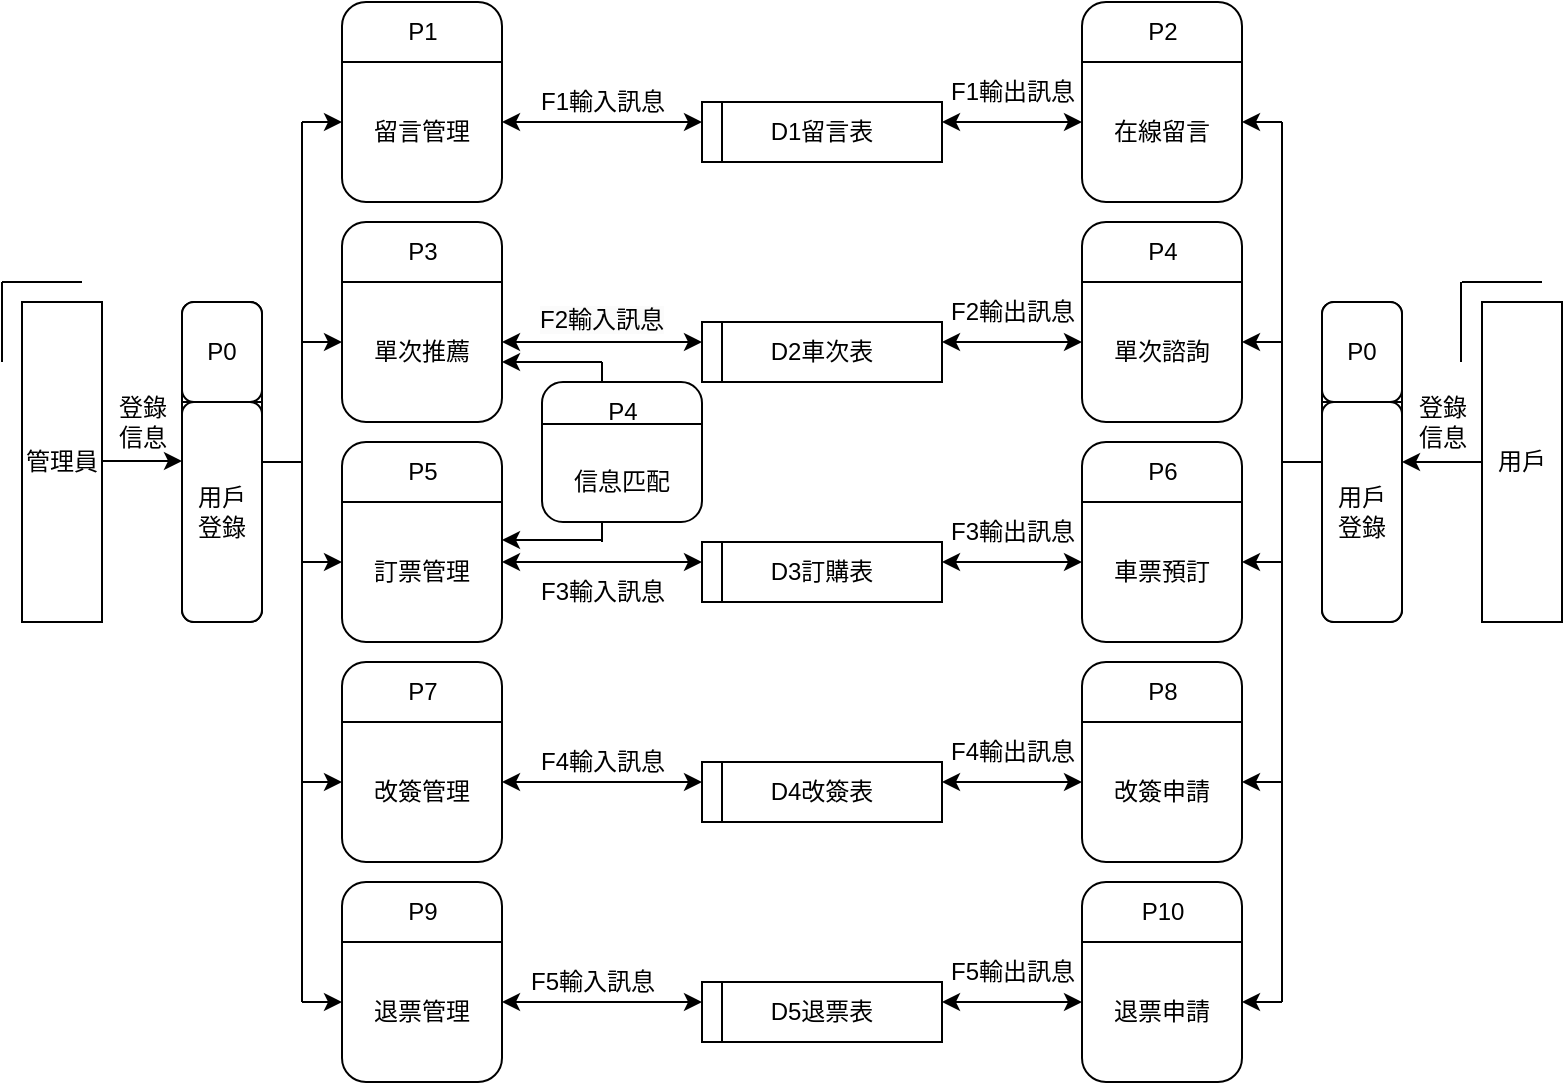 <mxfile version="22.1.16" type="github">
  <diagram name="第 1 页" id="zp1J_9PAWuD9TInZalSS">
    <mxGraphModel dx="1050" dy="522" grid="1" gridSize="10" guides="1" tooltips="1" connect="1" arrows="1" fold="1" page="1" pageScale="1" pageWidth="827" pageHeight="1169" math="0" shadow="0">
      <root>
        <mxCell id="0" />
        <mxCell id="1" parent="0" />
        <mxCell id="sT8FcXk763uW2nM7d11g-11" value="" style="group" vertex="1" connectable="0" parent="1">
          <mxGeometry x="120" y="160" width="40" height="160" as="geometry" />
        </mxCell>
        <mxCell id="sT8FcXk763uW2nM7d11g-9" value="" style="rounded=1;whiteSpace=wrap;html=1;direction=south;" vertex="1" parent="sT8FcXk763uW2nM7d11g-11">
          <mxGeometry width="40" height="160" as="geometry" />
        </mxCell>
        <mxCell id="sT8FcXk763uW2nM7d11g-10" value="" style="endArrow=none;html=1;rounded=0;" edge="1" parent="sT8FcXk763uW2nM7d11g-11">
          <mxGeometry width="50" height="50" relative="1" as="geometry">
            <mxPoint y="49.997" as="sourcePoint" />
            <mxPoint x="40" y="50" as="targetPoint" />
          </mxGeometry>
        </mxCell>
        <mxCell id="sT8FcXk763uW2nM7d11g-17" value="P0" style="rounded=1;whiteSpace=wrap;html=1;direction=south;" vertex="1" parent="sT8FcXk763uW2nM7d11g-11">
          <mxGeometry width="40" height="50" as="geometry" />
        </mxCell>
        <mxCell id="sT8FcXk763uW2nM7d11g-18" value="用戶&lt;br&gt;登錄" style="rounded=1;whiteSpace=wrap;html=1;direction=south;" vertex="1" parent="sT8FcXk763uW2nM7d11g-11">
          <mxGeometry y="50" width="40" height="110" as="geometry" />
        </mxCell>
        <mxCell id="sT8FcXk763uW2nM7d11g-12" value="管理員" style="rounded=0;whiteSpace=wrap;html=1;direction=south;" vertex="1" parent="1">
          <mxGeometry x="40" y="160" width="40" height="160" as="geometry" />
        </mxCell>
        <mxCell id="sT8FcXk763uW2nM7d11g-13" value="" style="endArrow=none;html=1;rounded=0;" edge="1" parent="1">
          <mxGeometry width="50" height="50" relative="1" as="geometry">
            <mxPoint x="30" y="150" as="sourcePoint" />
            <mxPoint x="30" y="190" as="targetPoint" />
          </mxGeometry>
        </mxCell>
        <mxCell id="sT8FcXk763uW2nM7d11g-14" value="" style="endArrow=none;html=1;rounded=0;" edge="1" parent="1">
          <mxGeometry width="50" height="50" relative="1" as="geometry">
            <mxPoint x="30" y="149.997" as="sourcePoint" />
            <mxPoint x="70" y="150" as="targetPoint" />
          </mxGeometry>
        </mxCell>
        <mxCell id="sT8FcXk763uW2nM7d11g-15" value="" style="endArrow=classic;html=1;rounded=0;" edge="1" parent="1">
          <mxGeometry width="50" height="50" relative="1" as="geometry">
            <mxPoint x="80" y="239.5" as="sourcePoint" />
            <mxPoint x="120" y="239.5" as="targetPoint" />
          </mxGeometry>
        </mxCell>
        <mxCell id="sT8FcXk763uW2nM7d11g-16" value="&lt;font style=&quot;font-size: 12px;&quot;&gt;登錄&lt;br style=&quot;&quot;&gt;信息&lt;/font&gt;" style="text;html=1;align=center;verticalAlign=middle;resizable=0;points=[];autosize=1;strokeColor=none;fillColor=none;fontSize=10;" vertex="1" parent="1">
          <mxGeometry x="75" y="200" width="50" height="40" as="geometry" />
        </mxCell>
        <mxCell id="sT8FcXk763uW2nM7d11g-34" value="" style="group" vertex="1" connectable="0" parent="1">
          <mxGeometry x="690" y="160" width="40" height="160" as="geometry" />
        </mxCell>
        <mxCell id="sT8FcXk763uW2nM7d11g-35" value="" style="rounded=1;whiteSpace=wrap;html=1;direction=south;" vertex="1" parent="sT8FcXk763uW2nM7d11g-34">
          <mxGeometry width="40" height="160" as="geometry" />
        </mxCell>
        <mxCell id="sT8FcXk763uW2nM7d11g-36" value="" style="endArrow=none;html=1;rounded=0;" edge="1" parent="sT8FcXk763uW2nM7d11g-34">
          <mxGeometry width="50" height="50" relative="1" as="geometry">
            <mxPoint y="49.997" as="sourcePoint" />
            <mxPoint x="40" y="50" as="targetPoint" />
          </mxGeometry>
        </mxCell>
        <mxCell id="sT8FcXk763uW2nM7d11g-37" value="P0" style="rounded=1;whiteSpace=wrap;html=1;direction=south;" vertex="1" parent="sT8FcXk763uW2nM7d11g-34">
          <mxGeometry width="40" height="50" as="geometry" />
        </mxCell>
        <mxCell id="sT8FcXk763uW2nM7d11g-38" value="用戶&lt;br&gt;登錄" style="rounded=1;whiteSpace=wrap;html=1;direction=south;" vertex="1" parent="sT8FcXk763uW2nM7d11g-34">
          <mxGeometry y="50" width="40" height="110" as="geometry" />
        </mxCell>
        <mxCell id="sT8FcXk763uW2nM7d11g-39" value="用戶" style="rounded=0;whiteSpace=wrap;html=1;direction=south;" vertex="1" parent="1">
          <mxGeometry x="770" y="160" width="40" height="160" as="geometry" />
        </mxCell>
        <mxCell id="sT8FcXk763uW2nM7d11g-40" value="" style="endArrow=none;html=1;rounded=0;" edge="1" parent="1">
          <mxGeometry width="50" height="50" relative="1" as="geometry">
            <mxPoint x="759.5" y="150" as="sourcePoint" />
            <mxPoint x="759.5" y="190" as="targetPoint" />
          </mxGeometry>
        </mxCell>
        <mxCell id="sT8FcXk763uW2nM7d11g-41" value="" style="endArrow=none;html=1;rounded=0;" edge="1" parent="1">
          <mxGeometry width="50" height="50" relative="1" as="geometry">
            <mxPoint x="760" y="149.997" as="sourcePoint" />
            <mxPoint x="800" y="150" as="targetPoint" />
          </mxGeometry>
        </mxCell>
        <mxCell id="sT8FcXk763uW2nM7d11g-42" value="" style="endArrow=classic;html=1;rounded=0;" edge="1" parent="1">
          <mxGeometry width="50" height="50" relative="1" as="geometry">
            <mxPoint x="770" y="240" as="sourcePoint" />
            <mxPoint x="730" y="240" as="targetPoint" />
          </mxGeometry>
        </mxCell>
        <mxCell id="sT8FcXk763uW2nM7d11g-43" value="&lt;font style=&quot;font-size: 12px;&quot;&gt;登錄&lt;br style=&quot;&quot;&gt;信息&lt;/font&gt;" style="text;html=1;align=center;verticalAlign=middle;resizable=0;points=[];autosize=1;strokeColor=none;fillColor=none;fontSize=12;" vertex="1" parent="1">
          <mxGeometry x="725" y="200" width="50" height="40" as="geometry" />
        </mxCell>
        <mxCell id="sT8FcXk763uW2nM7d11g-82" value="" style="group" vertex="1" connectable="0" parent="1">
          <mxGeometry x="200" y="10" width="80" height="100" as="geometry" />
        </mxCell>
        <mxCell id="sT8FcXk763uW2nM7d11g-66" value="&lt;br&gt;&lt;br&gt;留言管理" style="rounded=1;whiteSpace=wrap;html=1;direction=south;" vertex="1" parent="sT8FcXk763uW2nM7d11g-82">
          <mxGeometry width="80" height="100" as="geometry" />
        </mxCell>
        <mxCell id="sT8FcXk763uW2nM7d11g-68" value="" style="endArrow=none;html=1;rounded=0;" edge="1" parent="sT8FcXk763uW2nM7d11g-82">
          <mxGeometry width="50" height="50" relative="1" as="geometry">
            <mxPoint y="30" as="sourcePoint" />
            <mxPoint x="80" y="30" as="targetPoint" />
          </mxGeometry>
        </mxCell>
        <mxCell id="sT8FcXk763uW2nM7d11g-69" value="P1" style="text;html=1;align=center;verticalAlign=middle;resizable=0;points=[];autosize=1;strokeColor=none;fillColor=none;" vertex="1" parent="sT8FcXk763uW2nM7d11g-82">
          <mxGeometry x="20" width="40" height="30" as="geometry" />
        </mxCell>
        <mxCell id="sT8FcXk763uW2nM7d11g-83" value="" style="group" vertex="1" connectable="0" parent="1">
          <mxGeometry x="200" y="120" width="80" height="100" as="geometry" />
        </mxCell>
        <mxCell id="sT8FcXk763uW2nM7d11g-84" value="&lt;br&gt;&lt;br&gt;單次推薦" style="rounded=1;whiteSpace=wrap;html=1;direction=south;" vertex="1" parent="sT8FcXk763uW2nM7d11g-83">
          <mxGeometry width="80" height="100" as="geometry" />
        </mxCell>
        <mxCell id="sT8FcXk763uW2nM7d11g-85" value="" style="endArrow=none;html=1;rounded=0;" edge="1" parent="sT8FcXk763uW2nM7d11g-83">
          <mxGeometry width="50" height="50" relative="1" as="geometry">
            <mxPoint y="30" as="sourcePoint" />
            <mxPoint x="80" y="30" as="targetPoint" />
          </mxGeometry>
        </mxCell>
        <mxCell id="sT8FcXk763uW2nM7d11g-86" value="P3" style="text;html=1;align=center;verticalAlign=middle;resizable=0;points=[];autosize=1;strokeColor=none;fillColor=none;" vertex="1" parent="sT8FcXk763uW2nM7d11g-83">
          <mxGeometry x="20" width="40" height="30" as="geometry" />
        </mxCell>
        <mxCell id="sT8FcXk763uW2nM7d11g-87" value="" style="group" vertex="1" connectable="0" parent="1">
          <mxGeometry x="200" y="230" width="80" height="100" as="geometry" />
        </mxCell>
        <mxCell id="sT8FcXk763uW2nM7d11g-88" value="&lt;br&gt;&lt;br&gt;訂票管理" style="rounded=1;whiteSpace=wrap;html=1;direction=south;" vertex="1" parent="sT8FcXk763uW2nM7d11g-87">
          <mxGeometry width="80" height="100" as="geometry" />
        </mxCell>
        <mxCell id="sT8FcXk763uW2nM7d11g-89" value="" style="endArrow=none;html=1;rounded=0;" edge="1" parent="sT8FcXk763uW2nM7d11g-87">
          <mxGeometry width="50" height="50" relative="1" as="geometry">
            <mxPoint y="30" as="sourcePoint" />
            <mxPoint x="80" y="30" as="targetPoint" />
          </mxGeometry>
        </mxCell>
        <mxCell id="sT8FcXk763uW2nM7d11g-90" value="P5" style="text;html=1;align=center;verticalAlign=middle;resizable=0;points=[];autosize=1;strokeColor=none;fillColor=none;" vertex="1" parent="sT8FcXk763uW2nM7d11g-87">
          <mxGeometry x="20" width="40" height="30" as="geometry" />
        </mxCell>
        <mxCell id="sT8FcXk763uW2nM7d11g-91" value="" style="group" vertex="1" connectable="0" parent="1">
          <mxGeometry x="200" y="340" width="80" height="100" as="geometry" />
        </mxCell>
        <mxCell id="sT8FcXk763uW2nM7d11g-92" value="&lt;br&gt;&lt;br&gt;改簽管理" style="rounded=1;whiteSpace=wrap;html=1;direction=south;" vertex="1" parent="sT8FcXk763uW2nM7d11g-91">
          <mxGeometry width="80" height="100" as="geometry" />
        </mxCell>
        <mxCell id="sT8FcXk763uW2nM7d11g-93" value="" style="endArrow=none;html=1;rounded=0;" edge="1" parent="sT8FcXk763uW2nM7d11g-91">
          <mxGeometry width="50" height="50" relative="1" as="geometry">
            <mxPoint y="30" as="sourcePoint" />
            <mxPoint x="80" y="30" as="targetPoint" />
          </mxGeometry>
        </mxCell>
        <mxCell id="sT8FcXk763uW2nM7d11g-94" value="P7" style="text;html=1;align=center;verticalAlign=middle;resizable=0;points=[];autosize=1;strokeColor=none;fillColor=none;" vertex="1" parent="sT8FcXk763uW2nM7d11g-91">
          <mxGeometry x="20" width="40" height="30" as="geometry" />
        </mxCell>
        <mxCell id="sT8FcXk763uW2nM7d11g-95" value="" style="group" vertex="1" connectable="0" parent="1">
          <mxGeometry x="200" y="450" width="80" height="100" as="geometry" />
        </mxCell>
        <mxCell id="sT8FcXk763uW2nM7d11g-96" value="&lt;br&gt;&lt;br&gt;退票管理" style="rounded=1;whiteSpace=wrap;html=1;direction=south;" vertex="1" parent="sT8FcXk763uW2nM7d11g-95">
          <mxGeometry width="80" height="100" as="geometry" />
        </mxCell>
        <mxCell id="sT8FcXk763uW2nM7d11g-97" value="" style="endArrow=none;html=1;rounded=0;" edge="1" parent="sT8FcXk763uW2nM7d11g-95">
          <mxGeometry width="50" height="50" relative="1" as="geometry">
            <mxPoint y="30" as="sourcePoint" />
            <mxPoint x="80" y="30" as="targetPoint" />
          </mxGeometry>
        </mxCell>
        <mxCell id="sT8FcXk763uW2nM7d11g-98" value="P9" style="text;html=1;align=center;verticalAlign=middle;resizable=0;points=[];autosize=1;strokeColor=none;fillColor=none;" vertex="1" parent="sT8FcXk763uW2nM7d11g-95">
          <mxGeometry x="20" width="40" height="30" as="geometry" />
        </mxCell>
        <mxCell id="sT8FcXk763uW2nM7d11g-99" value="" style="endArrow=classic;html=1;rounded=0;" edge="1" parent="1">
          <mxGeometry width="50" height="50" relative="1" as="geometry">
            <mxPoint x="180" y="70" as="sourcePoint" />
            <mxPoint x="200" y="70" as="targetPoint" />
          </mxGeometry>
        </mxCell>
        <mxCell id="sT8FcXk763uW2nM7d11g-112" value="" style="endArrow=classic;html=1;rounded=0;" edge="1" parent="1">
          <mxGeometry width="50" height="50" relative="1" as="geometry">
            <mxPoint x="180" y="180" as="sourcePoint" />
            <mxPoint x="200" y="180" as="targetPoint" />
          </mxGeometry>
        </mxCell>
        <mxCell id="sT8FcXk763uW2nM7d11g-113" value="" style="endArrow=classic;html=1;rounded=0;" edge="1" parent="1">
          <mxGeometry width="50" height="50" relative="1" as="geometry">
            <mxPoint x="180" y="290" as="sourcePoint" />
            <mxPoint x="200" y="290" as="targetPoint" />
          </mxGeometry>
        </mxCell>
        <mxCell id="sT8FcXk763uW2nM7d11g-114" value="" style="endArrow=classic;html=1;rounded=0;" edge="1" parent="1">
          <mxGeometry width="50" height="50" relative="1" as="geometry">
            <mxPoint x="180" y="400" as="sourcePoint" />
            <mxPoint x="200" y="400" as="targetPoint" />
          </mxGeometry>
        </mxCell>
        <mxCell id="sT8FcXk763uW2nM7d11g-115" value="" style="endArrow=classic;html=1;rounded=0;" edge="1" parent="1">
          <mxGeometry width="50" height="50" relative="1" as="geometry">
            <mxPoint x="180" y="510" as="sourcePoint" />
            <mxPoint x="200" y="510" as="targetPoint" />
          </mxGeometry>
        </mxCell>
        <mxCell id="sT8FcXk763uW2nM7d11g-116" value="" style="endArrow=none;html=1;rounded=0;" edge="1" parent="1">
          <mxGeometry width="50" height="50" relative="1" as="geometry">
            <mxPoint x="180" y="510" as="sourcePoint" />
            <mxPoint x="180" y="70" as="targetPoint" />
          </mxGeometry>
        </mxCell>
        <mxCell id="sT8FcXk763uW2nM7d11g-117" value="" style="endArrow=none;html=1;rounded=0;" edge="1" parent="1">
          <mxGeometry width="50" height="50" relative="1" as="geometry">
            <mxPoint x="160" y="240" as="sourcePoint" />
            <mxPoint x="180" y="240" as="targetPoint" />
          </mxGeometry>
        </mxCell>
        <mxCell id="sT8FcXk763uW2nM7d11g-123" value="" style="group" vertex="1" connectable="0" parent="1">
          <mxGeometry x="570" y="10" width="80" height="100" as="geometry" />
        </mxCell>
        <mxCell id="sT8FcXk763uW2nM7d11g-124" value="&lt;br&gt;&lt;br&gt;在線留言" style="rounded=1;whiteSpace=wrap;html=1;direction=south;" vertex="1" parent="sT8FcXk763uW2nM7d11g-123">
          <mxGeometry width="80" height="100" as="geometry" />
        </mxCell>
        <mxCell id="sT8FcXk763uW2nM7d11g-125" value="" style="endArrow=none;html=1;rounded=0;" edge="1" parent="sT8FcXk763uW2nM7d11g-123">
          <mxGeometry width="50" height="50" relative="1" as="geometry">
            <mxPoint y="30" as="sourcePoint" />
            <mxPoint x="80" y="30" as="targetPoint" />
          </mxGeometry>
        </mxCell>
        <mxCell id="sT8FcXk763uW2nM7d11g-126" value="P2" style="text;html=1;align=center;verticalAlign=middle;resizable=0;points=[];autosize=1;strokeColor=none;fillColor=none;" vertex="1" parent="sT8FcXk763uW2nM7d11g-123">
          <mxGeometry x="20" width="40" height="30" as="geometry" />
        </mxCell>
        <mxCell id="sT8FcXk763uW2nM7d11g-127" value="" style="group" vertex="1" connectable="0" parent="1">
          <mxGeometry x="570" y="120" width="80" height="100" as="geometry" />
        </mxCell>
        <mxCell id="sT8FcXk763uW2nM7d11g-128" value="&lt;br&gt;&lt;br&gt;單次諮詢" style="rounded=1;whiteSpace=wrap;html=1;direction=south;" vertex="1" parent="sT8FcXk763uW2nM7d11g-127">
          <mxGeometry width="80" height="100" as="geometry" />
        </mxCell>
        <mxCell id="sT8FcXk763uW2nM7d11g-129" value="" style="endArrow=none;html=1;rounded=0;" edge="1" parent="sT8FcXk763uW2nM7d11g-127">
          <mxGeometry width="50" height="50" relative="1" as="geometry">
            <mxPoint y="30" as="sourcePoint" />
            <mxPoint x="80" y="30" as="targetPoint" />
          </mxGeometry>
        </mxCell>
        <mxCell id="sT8FcXk763uW2nM7d11g-130" value="P4" style="text;html=1;align=center;verticalAlign=middle;resizable=0;points=[];autosize=1;strokeColor=none;fillColor=none;" vertex="1" parent="sT8FcXk763uW2nM7d11g-127">
          <mxGeometry x="20" width="40" height="30" as="geometry" />
        </mxCell>
        <mxCell id="sT8FcXk763uW2nM7d11g-131" value="" style="group" vertex="1" connectable="0" parent="1">
          <mxGeometry x="570" y="230" width="80" height="100" as="geometry" />
        </mxCell>
        <mxCell id="sT8FcXk763uW2nM7d11g-132" value="&lt;br&gt;&lt;br&gt;車票預訂" style="rounded=1;whiteSpace=wrap;html=1;direction=south;" vertex="1" parent="sT8FcXk763uW2nM7d11g-131">
          <mxGeometry width="80" height="100" as="geometry" />
        </mxCell>
        <mxCell id="sT8FcXk763uW2nM7d11g-133" value="" style="endArrow=none;html=1;rounded=0;" edge="1" parent="sT8FcXk763uW2nM7d11g-131">
          <mxGeometry width="50" height="50" relative="1" as="geometry">
            <mxPoint y="30" as="sourcePoint" />
            <mxPoint x="80" y="30" as="targetPoint" />
          </mxGeometry>
        </mxCell>
        <mxCell id="sT8FcXk763uW2nM7d11g-134" value="P6" style="text;html=1;align=center;verticalAlign=middle;resizable=0;points=[];autosize=1;strokeColor=none;fillColor=none;" vertex="1" parent="sT8FcXk763uW2nM7d11g-131">
          <mxGeometry x="20" width="40" height="30" as="geometry" />
        </mxCell>
        <mxCell id="sT8FcXk763uW2nM7d11g-135" value="" style="group" vertex="1" connectable="0" parent="1">
          <mxGeometry x="570" y="340" width="80" height="100" as="geometry" />
        </mxCell>
        <mxCell id="sT8FcXk763uW2nM7d11g-136" value="&lt;br&gt;&lt;br&gt;改簽申請" style="rounded=1;whiteSpace=wrap;html=1;direction=south;" vertex="1" parent="sT8FcXk763uW2nM7d11g-135">
          <mxGeometry width="80" height="100" as="geometry" />
        </mxCell>
        <mxCell id="sT8FcXk763uW2nM7d11g-137" value="" style="endArrow=none;html=1;rounded=0;" edge="1" parent="sT8FcXk763uW2nM7d11g-135">
          <mxGeometry width="50" height="50" relative="1" as="geometry">
            <mxPoint y="30" as="sourcePoint" />
            <mxPoint x="80" y="30" as="targetPoint" />
          </mxGeometry>
        </mxCell>
        <mxCell id="sT8FcXk763uW2nM7d11g-138" value="P8" style="text;html=1;align=center;verticalAlign=middle;resizable=0;points=[];autosize=1;strokeColor=none;fillColor=none;" vertex="1" parent="sT8FcXk763uW2nM7d11g-135">
          <mxGeometry x="20" width="40" height="30" as="geometry" />
        </mxCell>
        <mxCell id="sT8FcXk763uW2nM7d11g-139" value="" style="group" vertex="1" connectable="0" parent="1">
          <mxGeometry x="570" y="450" width="80" height="100" as="geometry" />
        </mxCell>
        <mxCell id="sT8FcXk763uW2nM7d11g-140" value="&lt;br&gt;&lt;br&gt;退票申請" style="rounded=1;whiteSpace=wrap;html=1;direction=south;" vertex="1" parent="sT8FcXk763uW2nM7d11g-139">
          <mxGeometry width="80" height="100" as="geometry" />
        </mxCell>
        <mxCell id="sT8FcXk763uW2nM7d11g-141" value="" style="endArrow=none;html=1;rounded=0;" edge="1" parent="sT8FcXk763uW2nM7d11g-139">
          <mxGeometry width="50" height="50" relative="1" as="geometry">
            <mxPoint y="30" as="sourcePoint" />
            <mxPoint x="80" y="30" as="targetPoint" />
          </mxGeometry>
        </mxCell>
        <mxCell id="sT8FcXk763uW2nM7d11g-142" value="P10" style="text;html=1;align=center;verticalAlign=middle;resizable=0;points=[];autosize=1;strokeColor=none;fillColor=none;" vertex="1" parent="sT8FcXk763uW2nM7d11g-139">
          <mxGeometry x="20" width="40" height="30" as="geometry" />
        </mxCell>
        <mxCell id="sT8FcXk763uW2nM7d11g-143" value="" style="endArrow=classic;html=1;rounded=0;" edge="1" parent="1">
          <mxGeometry width="50" height="50" relative="1" as="geometry">
            <mxPoint x="670" y="70" as="sourcePoint" />
            <mxPoint x="650" y="70" as="targetPoint" />
          </mxGeometry>
        </mxCell>
        <mxCell id="sT8FcXk763uW2nM7d11g-144" value="" style="endArrow=classic;html=1;rounded=0;" edge="1" parent="1">
          <mxGeometry width="50" height="50" relative="1" as="geometry">
            <mxPoint x="670" y="180" as="sourcePoint" />
            <mxPoint x="650" y="180" as="targetPoint" />
          </mxGeometry>
        </mxCell>
        <mxCell id="sT8FcXk763uW2nM7d11g-145" value="" style="endArrow=classic;html=1;rounded=0;" edge="1" parent="1">
          <mxGeometry width="50" height="50" relative="1" as="geometry">
            <mxPoint x="670" y="290" as="sourcePoint" />
            <mxPoint x="650" y="290" as="targetPoint" />
          </mxGeometry>
        </mxCell>
        <mxCell id="sT8FcXk763uW2nM7d11g-146" value="" style="endArrow=classic;html=1;rounded=0;" edge="1" parent="1">
          <mxGeometry width="50" height="50" relative="1" as="geometry">
            <mxPoint x="670" y="400" as="sourcePoint" />
            <mxPoint x="650" y="400" as="targetPoint" />
          </mxGeometry>
        </mxCell>
        <mxCell id="sT8FcXk763uW2nM7d11g-147" value="" style="endArrow=classic;html=1;rounded=0;" edge="1" parent="1">
          <mxGeometry width="50" height="50" relative="1" as="geometry">
            <mxPoint x="670" y="510" as="sourcePoint" />
            <mxPoint x="650" y="510" as="targetPoint" />
          </mxGeometry>
        </mxCell>
        <mxCell id="sT8FcXk763uW2nM7d11g-148" value="" style="endArrow=none;html=1;rounded=0;" edge="1" parent="1">
          <mxGeometry width="50" height="50" relative="1" as="geometry">
            <mxPoint x="670" y="510" as="sourcePoint" />
            <mxPoint x="670" y="70" as="targetPoint" />
          </mxGeometry>
        </mxCell>
        <mxCell id="sT8FcXk763uW2nM7d11g-149" value="" style="endArrow=none;html=1;rounded=0;" edge="1" parent="1">
          <mxGeometry width="50" height="50" relative="1" as="geometry">
            <mxPoint x="670" y="240" as="sourcePoint" />
            <mxPoint x="690" y="240" as="targetPoint" />
          </mxGeometry>
        </mxCell>
        <mxCell id="sT8FcXk763uW2nM7d11g-154" value="" style="group" vertex="1" connectable="0" parent="1">
          <mxGeometry x="380" y="60" width="120" height="30" as="geometry" />
        </mxCell>
        <mxCell id="sT8FcXk763uW2nM7d11g-152" value="D1留言表" style="rounded=0;whiteSpace=wrap;html=1;" vertex="1" parent="sT8FcXk763uW2nM7d11g-154">
          <mxGeometry width="120" height="30" as="geometry" />
        </mxCell>
        <mxCell id="sT8FcXk763uW2nM7d11g-153" value="" style="endArrow=none;html=1;rounded=0;" edge="1" parent="sT8FcXk763uW2nM7d11g-154">
          <mxGeometry width="50" height="50" relative="1" as="geometry">
            <mxPoint x="10" y="30" as="sourcePoint" />
            <mxPoint x="10" as="targetPoint" />
          </mxGeometry>
        </mxCell>
        <mxCell id="sT8FcXk763uW2nM7d11g-155" value="" style="group" vertex="1" connectable="0" parent="1">
          <mxGeometry x="300" y="200" width="80" height="70" as="geometry" />
        </mxCell>
        <mxCell id="sT8FcXk763uW2nM7d11g-156" value="&lt;br&gt;&lt;br&gt;信息匹配" style="rounded=1;whiteSpace=wrap;html=1;direction=south;" vertex="1" parent="sT8FcXk763uW2nM7d11g-155">
          <mxGeometry width="80" height="70" as="geometry" />
        </mxCell>
        <mxCell id="sT8FcXk763uW2nM7d11g-157" value="" style="endArrow=none;html=1;rounded=0;" edge="1" parent="sT8FcXk763uW2nM7d11g-155">
          <mxGeometry width="50" height="50" relative="1" as="geometry">
            <mxPoint y="21" as="sourcePoint" />
            <mxPoint x="80" y="21" as="targetPoint" />
          </mxGeometry>
        </mxCell>
        <mxCell id="sT8FcXk763uW2nM7d11g-158" value="P4" style="text;html=1;align=center;verticalAlign=middle;resizable=0;points=[];autosize=1;strokeColor=none;fillColor=none;" vertex="1" parent="sT8FcXk763uW2nM7d11g-155">
          <mxGeometry x="20" width="40" height="30" as="geometry" />
        </mxCell>
        <mxCell id="sT8FcXk763uW2nM7d11g-173" value="" style="endArrow=classic;startArrow=classic;html=1;rounded=0;" edge="1" parent="1">
          <mxGeometry width="50" height="50" relative="1" as="geometry">
            <mxPoint x="500" y="70" as="sourcePoint" />
            <mxPoint x="570" y="70" as="targetPoint" />
          </mxGeometry>
        </mxCell>
        <mxCell id="sT8FcXk763uW2nM7d11g-174" value="" style="endArrow=classic;startArrow=classic;html=1;rounded=0;" edge="1" parent="1">
          <mxGeometry width="50" height="50" relative="1" as="geometry">
            <mxPoint x="280" y="70" as="sourcePoint" />
            <mxPoint x="380" y="70" as="targetPoint" />
          </mxGeometry>
        </mxCell>
        <mxCell id="sT8FcXk763uW2nM7d11g-175" value="" style="group" vertex="1" connectable="0" parent="1">
          <mxGeometry x="380" y="170" width="120" height="30" as="geometry" />
        </mxCell>
        <mxCell id="sT8FcXk763uW2nM7d11g-176" value="D2車次表" style="rounded=0;whiteSpace=wrap;html=1;" vertex="1" parent="sT8FcXk763uW2nM7d11g-175">
          <mxGeometry width="120" height="30" as="geometry" />
        </mxCell>
        <mxCell id="sT8FcXk763uW2nM7d11g-177" value="" style="endArrow=none;html=1;rounded=0;" edge="1" parent="sT8FcXk763uW2nM7d11g-175">
          <mxGeometry width="50" height="50" relative="1" as="geometry">
            <mxPoint x="10" y="30" as="sourcePoint" />
            <mxPoint x="10" as="targetPoint" />
          </mxGeometry>
        </mxCell>
        <mxCell id="sT8FcXk763uW2nM7d11g-178" value="" style="endArrow=classic;startArrow=classic;html=1;rounded=0;" edge="1" parent="1">
          <mxGeometry width="50" height="50" relative="1" as="geometry">
            <mxPoint x="500" y="180" as="sourcePoint" />
            <mxPoint x="570" y="180" as="targetPoint" />
          </mxGeometry>
        </mxCell>
        <mxCell id="sT8FcXk763uW2nM7d11g-179" value="" style="endArrow=classic;startArrow=classic;html=1;rounded=0;" edge="1" parent="1">
          <mxGeometry width="50" height="50" relative="1" as="geometry">
            <mxPoint x="280" y="180" as="sourcePoint" />
            <mxPoint x="380" y="180" as="targetPoint" />
          </mxGeometry>
        </mxCell>
        <mxCell id="sT8FcXk763uW2nM7d11g-180" value="" style="group" vertex="1" connectable="0" parent="1">
          <mxGeometry x="380" y="280" width="120" height="30" as="geometry" />
        </mxCell>
        <mxCell id="sT8FcXk763uW2nM7d11g-181" value="D3訂購表" style="rounded=0;whiteSpace=wrap;html=1;" vertex="1" parent="sT8FcXk763uW2nM7d11g-180">
          <mxGeometry width="120" height="30" as="geometry" />
        </mxCell>
        <mxCell id="sT8FcXk763uW2nM7d11g-182" value="" style="endArrow=none;html=1;rounded=0;" edge="1" parent="sT8FcXk763uW2nM7d11g-180">
          <mxGeometry width="50" height="50" relative="1" as="geometry">
            <mxPoint x="10" y="30" as="sourcePoint" />
            <mxPoint x="10" as="targetPoint" />
          </mxGeometry>
        </mxCell>
        <mxCell id="sT8FcXk763uW2nM7d11g-183" value="" style="endArrow=classic;startArrow=classic;html=1;rounded=0;" edge="1" parent="1">
          <mxGeometry width="50" height="50" relative="1" as="geometry">
            <mxPoint x="500" y="290" as="sourcePoint" />
            <mxPoint x="570" y="290" as="targetPoint" />
          </mxGeometry>
        </mxCell>
        <mxCell id="sT8FcXk763uW2nM7d11g-184" value="" style="endArrow=classic;startArrow=classic;html=1;rounded=0;" edge="1" parent="1">
          <mxGeometry width="50" height="50" relative="1" as="geometry">
            <mxPoint x="280" y="290" as="sourcePoint" />
            <mxPoint x="380" y="290" as="targetPoint" />
          </mxGeometry>
        </mxCell>
        <mxCell id="sT8FcXk763uW2nM7d11g-185" value="" style="group" vertex="1" connectable="0" parent="1">
          <mxGeometry x="380" y="390" width="120" height="30" as="geometry" />
        </mxCell>
        <mxCell id="sT8FcXk763uW2nM7d11g-186" value="D4改簽表" style="rounded=0;whiteSpace=wrap;html=1;" vertex="1" parent="sT8FcXk763uW2nM7d11g-185">
          <mxGeometry width="120" height="30" as="geometry" />
        </mxCell>
        <mxCell id="sT8FcXk763uW2nM7d11g-187" value="" style="endArrow=none;html=1;rounded=0;" edge="1" parent="sT8FcXk763uW2nM7d11g-185">
          <mxGeometry width="50" height="50" relative="1" as="geometry">
            <mxPoint x="10" y="30" as="sourcePoint" />
            <mxPoint x="10" as="targetPoint" />
          </mxGeometry>
        </mxCell>
        <mxCell id="sT8FcXk763uW2nM7d11g-188" value="" style="endArrow=classic;startArrow=classic;html=1;rounded=0;" edge="1" parent="1">
          <mxGeometry width="50" height="50" relative="1" as="geometry">
            <mxPoint x="500" y="400" as="sourcePoint" />
            <mxPoint x="570" y="400" as="targetPoint" />
          </mxGeometry>
        </mxCell>
        <mxCell id="sT8FcXk763uW2nM7d11g-189" value="" style="endArrow=classic;startArrow=classic;html=1;rounded=0;" edge="1" parent="1">
          <mxGeometry width="50" height="50" relative="1" as="geometry">
            <mxPoint x="280" y="400" as="sourcePoint" />
            <mxPoint x="380" y="400" as="targetPoint" />
          </mxGeometry>
        </mxCell>
        <mxCell id="sT8FcXk763uW2nM7d11g-190" value="" style="group" vertex="1" connectable="0" parent="1">
          <mxGeometry x="380" y="500" width="120" height="30" as="geometry" />
        </mxCell>
        <mxCell id="sT8FcXk763uW2nM7d11g-191" value="D5退票表" style="rounded=0;whiteSpace=wrap;html=1;" vertex="1" parent="sT8FcXk763uW2nM7d11g-190">
          <mxGeometry width="120" height="30" as="geometry" />
        </mxCell>
        <mxCell id="sT8FcXk763uW2nM7d11g-192" value="" style="endArrow=none;html=1;rounded=0;" edge="1" parent="sT8FcXk763uW2nM7d11g-190">
          <mxGeometry width="50" height="50" relative="1" as="geometry">
            <mxPoint x="10" y="30" as="sourcePoint" />
            <mxPoint x="10" as="targetPoint" />
          </mxGeometry>
        </mxCell>
        <mxCell id="sT8FcXk763uW2nM7d11g-193" value="" style="endArrow=classic;startArrow=classic;html=1;rounded=0;" edge="1" parent="1">
          <mxGeometry width="50" height="50" relative="1" as="geometry">
            <mxPoint x="500" y="510" as="sourcePoint" />
            <mxPoint x="570" y="510" as="targetPoint" />
          </mxGeometry>
        </mxCell>
        <mxCell id="sT8FcXk763uW2nM7d11g-194" value="" style="endArrow=classic;startArrow=classic;html=1;rounded=0;" edge="1" parent="1">
          <mxGeometry width="50" height="50" relative="1" as="geometry">
            <mxPoint x="280" y="510" as="sourcePoint" />
            <mxPoint x="380" y="510" as="targetPoint" />
          </mxGeometry>
        </mxCell>
        <mxCell id="sT8FcXk763uW2nM7d11g-196" value="" style="endArrow=classic;html=1;rounded=0;" edge="1" parent="1">
          <mxGeometry width="50" height="50" relative="1" as="geometry">
            <mxPoint x="330" y="190" as="sourcePoint" />
            <mxPoint x="280" y="190" as="targetPoint" />
          </mxGeometry>
        </mxCell>
        <mxCell id="sT8FcXk763uW2nM7d11g-197" value="" style="endArrow=classic;html=1;rounded=0;" edge="1" parent="1">
          <mxGeometry width="50" height="50" relative="1" as="geometry">
            <mxPoint x="330" y="279" as="sourcePoint" />
            <mxPoint x="280" y="279" as="targetPoint" />
          </mxGeometry>
        </mxCell>
        <mxCell id="sT8FcXk763uW2nM7d11g-198" value="" style="endArrow=none;html=1;rounded=0;" edge="1" parent="1">
          <mxGeometry width="50" height="50" relative="1" as="geometry">
            <mxPoint x="330" y="200" as="sourcePoint" />
            <mxPoint x="330" y="190" as="targetPoint" />
          </mxGeometry>
        </mxCell>
        <mxCell id="sT8FcXk763uW2nM7d11g-201" value="" style="endArrow=none;html=1;rounded=0;" edge="1" parent="1">
          <mxGeometry width="50" height="50" relative="1" as="geometry">
            <mxPoint x="330" y="270" as="sourcePoint" />
            <mxPoint x="330" y="280" as="targetPoint" />
          </mxGeometry>
        </mxCell>
        <mxCell id="sT8FcXk763uW2nM7d11g-202" value="&lt;font style=&quot;font-size: 12px;&quot;&gt;F1輸入訊息&lt;/font&gt;" style="text;html=1;align=center;verticalAlign=middle;resizable=0;points=[];autosize=1;strokeColor=none;fillColor=none;" vertex="1" parent="1">
          <mxGeometry x="285" y="45" width="90" height="30" as="geometry" />
        </mxCell>
        <mxCell id="sT8FcXk763uW2nM7d11g-203" value="&lt;span style=&quot;color: rgb(0, 0, 0); font-family: Helvetica; font-style: normal; font-variant-ligatures: normal; font-variant-caps: normal; font-weight: 400; letter-spacing: normal; orphans: 2; text-indent: 0px; text-transform: none; widows: 2; word-spacing: 0px; -webkit-text-stroke-width: 0px; background-color: rgb(251, 251, 251); text-decoration-thickness: initial; text-decoration-style: initial; text-decoration-color: initial; float: none; display: inline !important;&quot;&gt;&lt;font style=&quot;font-size: 12px;&quot;&gt;F2輸入訊息&lt;/font&gt;&lt;/span&gt;" style="text;whiteSpace=wrap;html=1;align=center;" vertex="1" parent="1">
          <mxGeometry x="280" y="155" width="100" height="30" as="geometry" />
        </mxCell>
        <mxCell id="sT8FcXk763uW2nM7d11g-205" value="&lt;font style=&quot;font-size: 12px;&quot;&gt;F3輸入訊息&lt;/font&gt;" style="text;html=1;align=center;verticalAlign=middle;resizable=0;points=[];autosize=1;strokeColor=none;fillColor=none;" vertex="1" parent="1">
          <mxGeometry x="285" y="290" width="90" height="30" as="geometry" />
        </mxCell>
        <mxCell id="sT8FcXk763uW2nM7d11g-207" value="&lt;font style=&quot;font-size: 12px;&quot;&gt;F4輸入訊息&lt;/font&gt;" style="text;html=1;align=center;verticalAlign=middle;resizable=0;points=[];autosize=1;strokeColor=none;fillColor=none;" vertex="1" parent="1">
          <mxGeometry x="285" y="375" width="90" height="30" as="geometry" />
        </mxCell>
        <mxCell id="sT8FcXk763uW2nM7d11g-208" value="&lt;font style=&quot;font-size: 12px;&quot;&gt;F5輸入訊息&lt;/font&gt;" style="text;html=1;align=center;verticalAlign=middle;resizable=0;points=[];autosize=1;strokeColor=none;fillColor=none;" vertex="1" parent="1">
          <mxGeometry x="280" y="485" width="90" height="30" as="geometry" />
        </mxCell>
        <mxCell id="sT8FcXk763uW2nM7d11g-209" value="&lt;font style=&quot;font-size: 12px;&quot;&gt;F1輸出訊息&lt;/font&gt;" style="text;html=1;align=center;verticalAlign=middle;resizable=0;points=[];autosize=1;strokeColor=none;fillColor=none;" vertex="1" parent="1">
          <mxGeometry x="490" y="40" width="90" height="30" as="geometry" />
        </mxCell>
        <mxCell id="sT8FcXk763uW2nM7d11g-211" value="&lt;font style=&quot;font-size: 12px;&quot;&gt;F2輸出訊息&lt;/font&gt;" style="text;html=1;align=center;verticalAlign=middle;resizable=0;points=[];autosize=1;strokeColor=none;fillColor=none;" vertex="1" parent="1">
          <mxGeometry x="490" y="150" width="90" height="30" as="geometry" />
        </mxCell>
        <mxCell id="sT8FcXk763uW2nM7d11g-213" value="&lt;font style=&quot;font-size: 12px;&quot;&gt;F3輸出訊息&lt;/font&gt;" style="text;html=1;align=center;verticalAlign=middle;resizable=0;points=[];autosize=1;strokeColor=none;fillColor=none;" vertex="1" parent="1">
          <mxGeometry x="490" y="260" width="90" height="30" as="geometry" />
        </mxCell>
        <mxCell id="sT8FcXk763uW2nM7d11g-214" value="&lt;font style=&quot;font-size: 12px;&quot;&gt;F4輸出訊息&lt;/font&gt;" style="text;html=1;align=center;verticalAlign=middle;resizable=0;points=[];autosize=1;strokeColor=none;fillColor=none;" vertex="1" parent="1">
          <mxGeometry x="490" y="370" width="90" height="30" as="geometry" />
        </mxCell>
        <mxCell id="sT8FcXk763uW2nM7d11g-215" value="&lt;font style=&quot;font-size: 12px;&quot;&gt;F5輸出訊息&lt;/font&gt;" style="text;html=1;align=center;verticalAlign=middle;resizable=0;points=[];autosize=1;strokeColor=none;fillColor=none;" vertex="1" parent="1">
          <mxGeometry x="490" y="480" width="90" height="30" as="geometry" />
        </mxCell>
      </root>
    </mxGraphModel>
  </diagram>
</mxfile>
